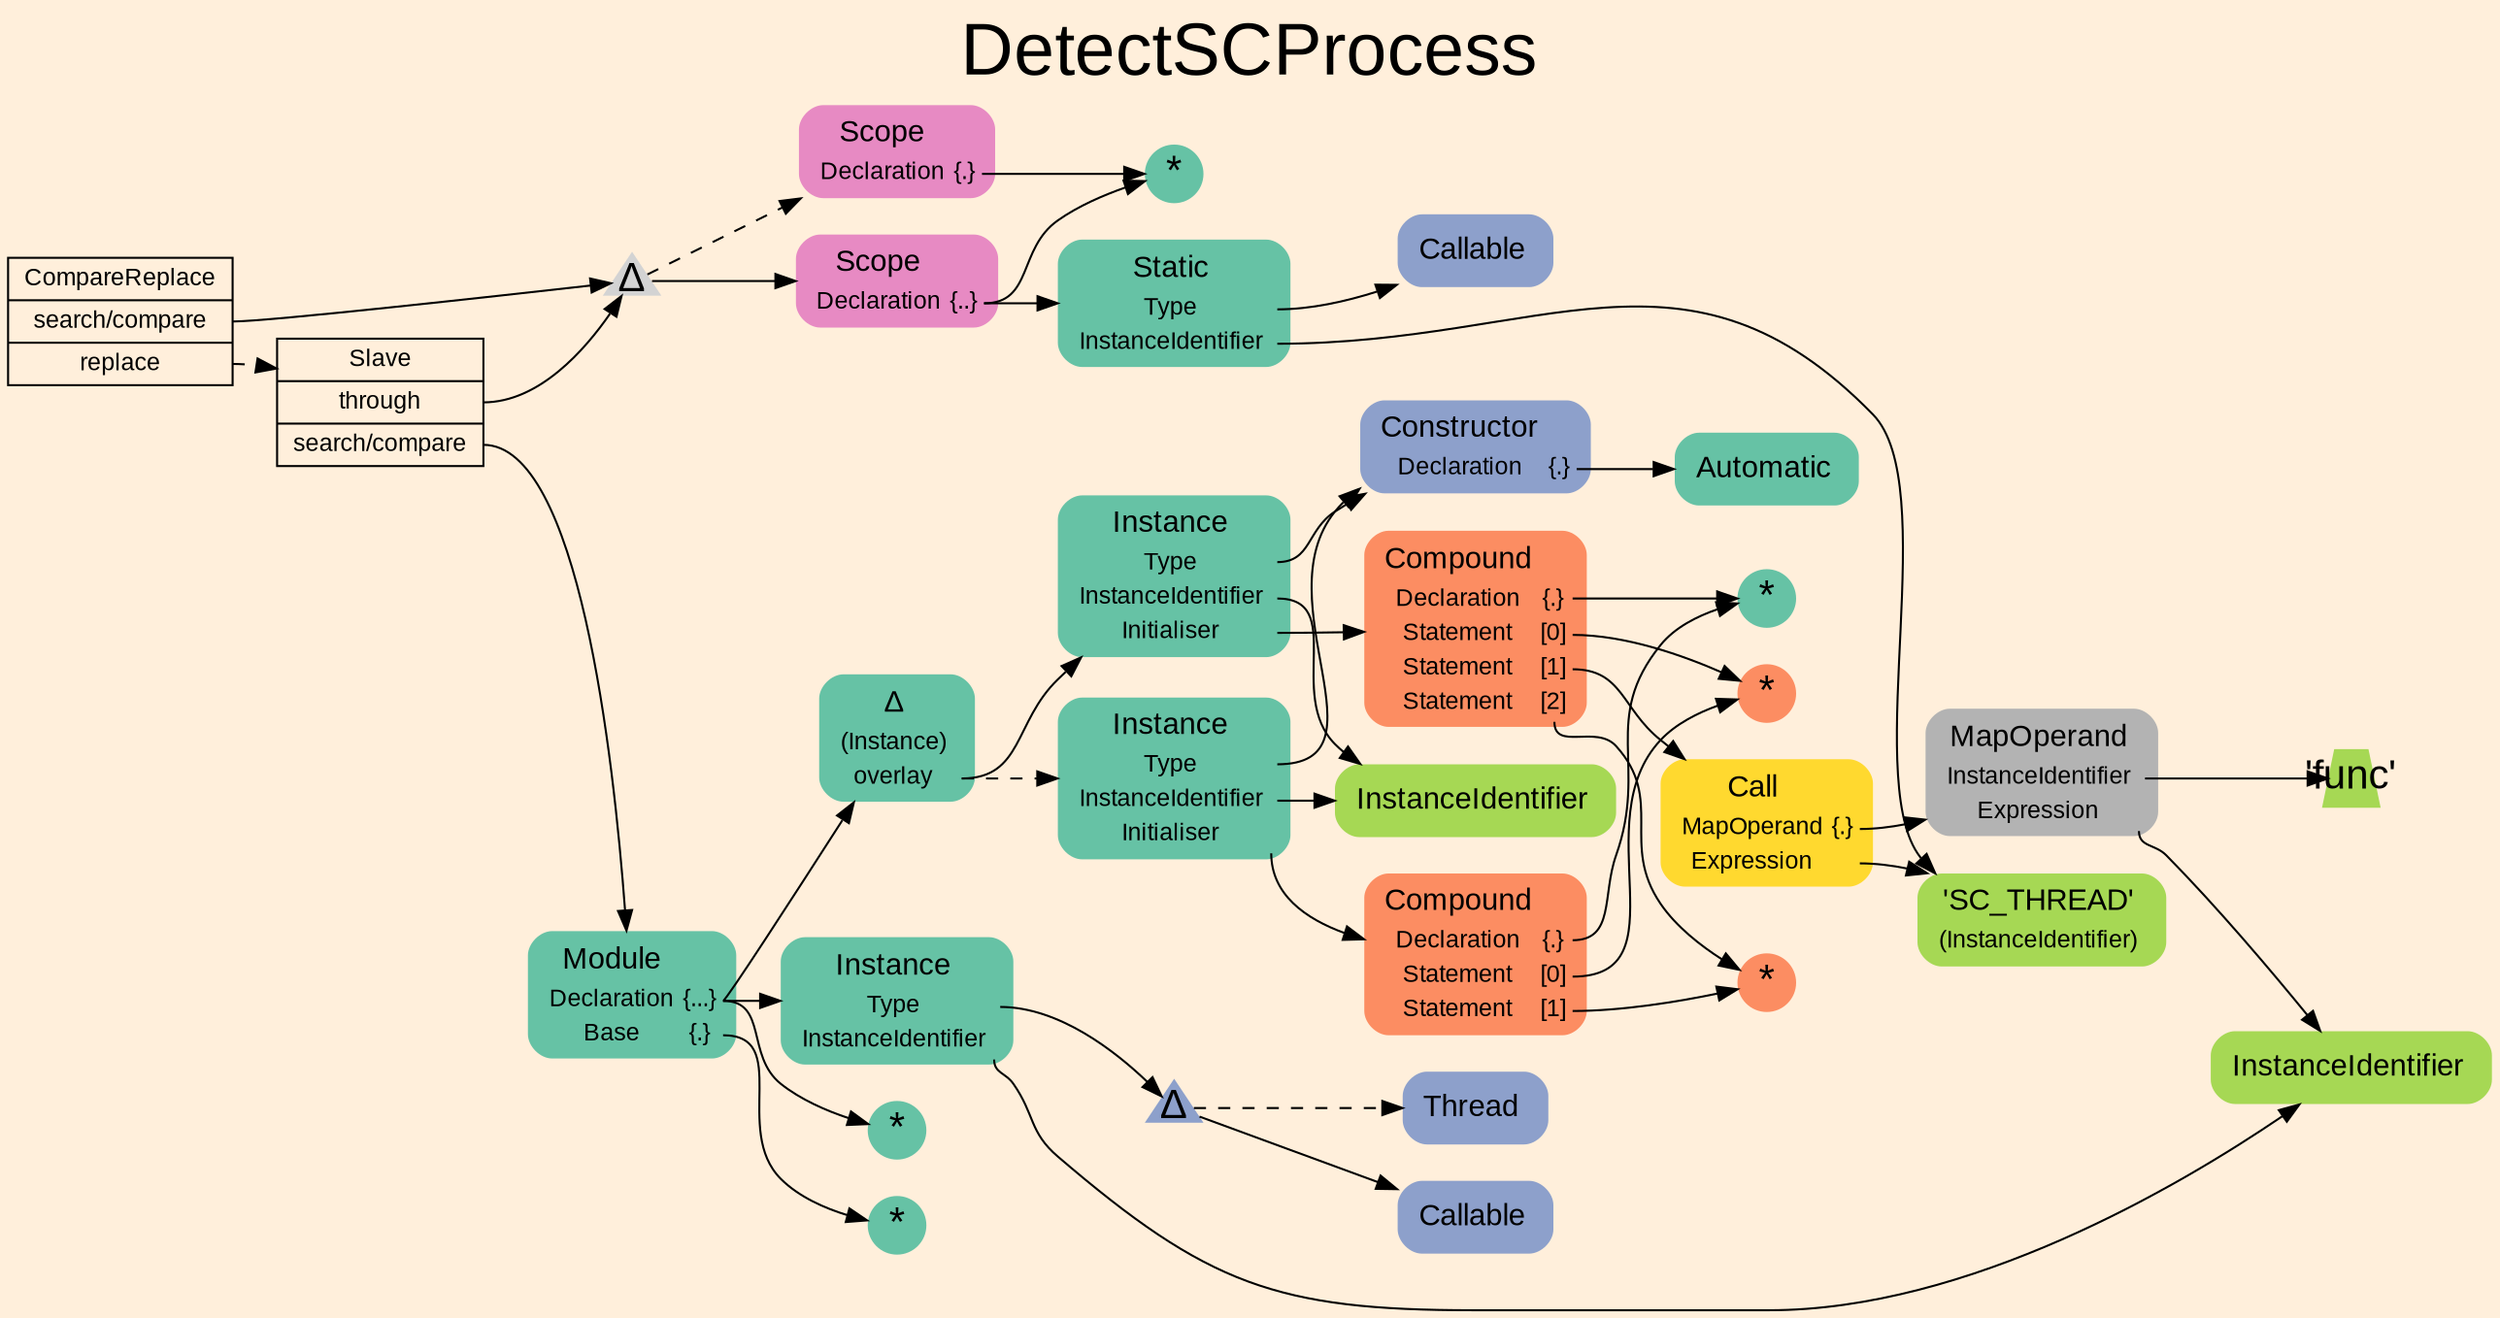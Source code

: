 digraph "DetectSCProcess" {
label = "DetectSCProcess"
labelloc = t
fontsize = "36"
graph [
    rankdir = "LR"
    ranksep = 0.3
    bgcolor = antiquewhite1
    color = black
    fontcolor = black
    fontname = "Arial"
];
node [
    fontname = "Arial"
];
edge [
    fontname = "Arial"
];

// -------------------- transformation figure --------------------
"CR#B-3-3" [
    // -------- block CR#B-3-3 ----------
    shape = "record"
    fillcolor = antiquewhite1
    label = "<fixed> CompareReplace | <port0> search/compare | <port1> replace"
    style = "filled"
    fontsize = "12"
    color = black
    fontcolor = black
];

"#B-2-79" [
    // -------- block #B-2-79 ----------
    shape = "triangle"
    label = <Δ>
    style = "filled"
    fontsize = "20"
    penwidth = 0.0
    fixedsize = true
    width = 0.4
    height = 0.4
];

"#B-2-80" [
    // -------- block #B-2-80 ----------
    shape = "plaintext"
    fillcolor = "/set28/4"
    label = <<TABLE BORDER="0" CELLBORDER="0" CELLSPACING="0">
     <TR><TD><FONT POINT-SIZE="15.0">Scope</FONT></TD><TD></TD></TR>
     <TR><TD>Declaration</TD><TD PORT="port0">{..}</TD></TR>
    </TABLE>>
    style = "rounded,filled"
    fontsize = "12"
];

"#B-2-82" [
    // -------- block #B-2-82 ----------
    shape = "circle"
    fillcolor = "/set28/1"
    label = <*>
    style = "filled"
    fontsize = "20"
    penwidth = 0.0
    fixedsize = true
    width = 0.4
    height = 0.4
];

"#B-2-85" [
    // -------- block #B-2-85 ----------
    shape = "plaintext"
    fillcolor = "/set28/1"
    label = <<TABLE BORDER="0" CELLBORDER="0" CELLSPACING="0">
     <TR><TD><FONT POINT-SIZE="15.0">Static</FONT></TD><TD></TD></TR>
     <TR><TD>Type</TD><TD PORT="port0"></TD></TR>
     <TR><TD>InstanceIdentifier</TD><TD PORT="port1"></TD></TR>
    </TABLE>>
    style = "rounded,filled"
    fontsize = "12"
];

"#B-2-105" [
    // -------- block #B-2-105 ----------
    shape = "plaintext"
    fillcolor = "/set28/3"
    label = <<TABLE BORDER="0" CELLBORDER="0" CELLSPACING="0">
     <TR><TD><FONT POINT-SIZE="15.0">Callable</FONT></TD><TD></TD></TR>
    </TABLE>>
    style = "rounded,filled"
    fontsize = "12"
];

"#B-2-102" [
    // -------- block #B-2-102 ----------
    shape = "plaintext"
    fillcolor = "/set28/5"
    label = <<TABLE BORDER="0" CELLBORDER="0" CELLSPACING="0">
     <TR><TD><FONT POINT-SIZE="15.0">'SC_THREAD'</FONT></TD><TD></TD></TR>
     <TR><TD>(InstanceIdentifier)</TD><TD PORT="port0"></TD></TR>
    </TABLE>>
    style = "rounded,filled"
    fontsize = "12"
];

"#B-2-81" [
    // -------- block #B-2-81 ----------
    shape = "plaintext"
    fillcolor = "/set28/4"
    label = <<TABLE BORDER="0" CELLBORDER="0" CELLSPACING="0">
     <TR><TD><FONT POINT-SIZE="15.0">Scope</FONT></TD><TD></TD></TR>
     <TR><TD>Declaration</TD><TD PORT="port0">{.}</TD></TR>
    </TABLE>>
    style = "rounded,filled"
    fontsize = "12"
];

"#B-2-104" [
    // -------- block #B-2-104 ----------
    shape = "record"
    fillcolor = antiquewhite1
    label = "<fixed> Slave | <port0> through | <port1> search/compare"
    style = "filled"
    fontsize = "12"
    color = black
    fontcolor = black
];

"#B-2-88" [
    // -------- block #B-2-88 ----------
    shape = "plaintext"
    fillcolor = "/set28/1"
    label = <<TABLE BORDER="0" CELLBORDER="0" CELLSPACING="0">
     <TR><TD><FONT POINT-SIZE="15.0">Module</FONT></TD><TD></TD></TR>
     <TR><TD>Declaration</TD><TD PORT="port0">{...}</TD></TR>
     <TR><TD>Base</TD><TD PORT="port1">{.}</TD></TR>
    </TABLE>>
    style = "rounded,filled"
    fontsize = "12"
];

"#B-2-91" [
    // -------- block #B-2-91 ----------
    shape = "plaintext"
    fillcolor = "/set28/1"
    label = <<TABLE BORDER="0" CELLBORDER="0" CELLSPACING="0">
     <TR><TD><FONT POINT-SIZE="15.0">Δ</FONT></TD><TD></TD></TR>
     <TR><TD>(Instance)</TD><TD PORT="port0"></TD></TR>
     <TR><TD>overlay</TD><TD PORT="port1"></TD></TR>
    </TABLE>>
    style = "rounded,filled"
    fontsize = "12"
];

"#B-2-93" [
    // -------- block #B-2-93 ----------
    shape = "plaintext"
    fillcolor = "/set28/1"
    label = <<TABLE BORDER="0" CELLBORDER="0" CELLSPACING="0">
     <TR><TD><FONT POINT-SIZE="15.0">Instance</FONT></TD><TD></TD></TR>
     <TR><TD>Type</TD><TD PORT="port0"></TD></TR>
     <TR><TD>InstanceIdentifier</TD><TD PORT="port1"></TD></TR>
     <TR><TD>Initialiser</TD><TD PORT="port2"></TD></TR>
    </TABLE>>
    style = "rounded,filled"
    fontsize = "12"
];

"#B-2-100" [
    // -------- block #B-2-100 ----------
    shape = "plaintext"
    fillcolor = "/set28/3"
    label = <<TABLE BORDER="0" CELLBORDER="0" CELLSPACING="0">
     <TR><TD><FONT POINT-SIZE="15.0">Constructor</FONT></TD><TD></TD></TR>
     <TR><TD>Declaration</TD><TD PORT="port0">{.}</TD></TR>
    </TABLE>>
    style = "rounded,filled"
    fontsize = "12"
];

"#B-2-106" [
    // -------- block #B-2-106 ----------
    shape = "plaintext"
    fillcolor = "/set28/1"
    label = <<TABLE BORDER="0" CELLBORDER="0" CELLSPACING="0">
     <TR><TD><FONT POINT-SIZE="15.0">Automatic</FONT></TD><TD></TD></TR>
    </TABLE>>
    style = "rounded,filled"
    fontsize = "12"
];

"#B-2-101" [
    // -------- block #B-2-101 ----------
    shape = "plaintext"
    fillcolor = "/set28/5"
    label = <<TABLE BORDER="0" CELLBORDER="0" CELLSPACING="0">
     <TR><TD><FONT POINT-SIZE="15.0">InstanceIdentifier</FONT></TD><TD></TD></TR>
    </TABLE>>
    style = "rounded,filled"
    fontsize = "12"
];

"#B-2-86" [
    // -------- block #B-2-86 ----------
    shape = "plaintext"
    fillcolor = "/set28/2"
    label = <<TABLE BORDER="0" CELLBORDER="0" CELLSPACING="0">
     <TR><TD><FONT POINT-SIZE="15.0">Compound</FONT></TD><TD></TD></TR>
     <TR><TD>Declaration</TD><TD PORT="port0">{.}</TD></TR>
     <TR><TD>Statement</TD><TD PORT="port1">[0]</TD></TR>
     <TR><TD>Statement</TD><TD PORT="port2">[1]</TD></TR>
     <TR><TD>Statement</TD><TD PORT="port3">[2]</TD></TR>
    </TABLE>>
    style = "rounded,filled"
    fontsize = "12"
];

"#B-2-84" [
    // -------- block #B-2-84 ----------
    shape = "circle"
    fillcolor = "/set28/1"
    label = <*>
    style = "filled"
    fontsize = "20"
    penwidth = 0.0
    fixedsize = true
    width = 0.4
    height = 0.4
];

"#B-2-96" [
    // -------- block #B-2-96 ----------
    shape = "circle"
    fillcolor = "/set28/2"
    label = <*>
    style = "filled"
    fontsize = "20"
    penwidth = 0.0
    fixedsize = true
    width = 0.4
    height = 0.4
];

"#B-2-89" [
    // -------- block #B-2-89 ----------
    shape = "plaintext"
    fillcolor = "/set28/6"
    label = <<TABLE BORDER="0" CELLBORDER="0" CELLSPACING="0">
     <TR><TD><FONT POINT-SIZE="15.0">Call</FONT></TD><TD></TD></TR>
     <TR><TD>MapOperand</TD><TD PORT="port0">{.}</TD></TR>
     <TR><TD>Expression</TD><TD PORT="port1"></TD></TR>
    </TABLE>>
    style = "rounded,filled"
    fontsize = "12"
];

"#B-2-90" [
    // -------- block #B-2-90 ----------
    shape = "plaintext"
    fillcolor = "/set28/8"
    label = <<TABLE BORDER="0" CELLBORDER="0" CELLSPACING="0">
     <TR><TD><FONT POINT-SIZE="15.0">MapOperand</FONT></TD><TD></TD></TR>
     <TR><TD>InstanceIdentifier</TD><TD PORT="port0"></TD></TR>
     <TR><TD>Expression</TD><TD PORT="port1"></TD></TR>
    </TABLE>>
    style = "rounded,filled"
    fontsize = "12"
];

"#B-2-103" [
    // -------- block #B-2-103 ----------
    shape = "trapezium"
    fillcolor = "/set28/5"
    label = <'func'>
    style = "filled"
    fontsize = "20"
    penwidth = 0.0
    fixedsize = true
    width = 0.4
    height = 0.4
];

"#B-2-98" [
    // -------- block #B-2-98 ----------
    shape = "plaintext"
    fillcolor = "/set28/5"
    label = <<TABLE BORDER="0" CELLBORDER="0" CELLSPACING="0">
     <TR><TD><FONT POINT-SIZE="15.0">InstanceIdentifier</FONT></TD><TD></TD></TR>
    </TABLE>>
    style = "rounded,filled"
    fontsize = "12"
];

"#B-2-97" [
    // -------- block #B-2-97 ----------
    shape = "circle"
    fillcolor = "/set28/2"
    label = <*>
    style = "filled"
    fontsize = "20"
    penwidth = 0.0
    fixedsize = true
    width = 0.4
    height = 0.4
];

"#B-2-94" [
    // -------- block #B-2-94 ----------
    shape = "plaintext"
    fillcolor = "/set28/1"
    label = <<TABLE BORDER="0" CELLBORDER="0" CELLSPACING="0">
     <TR><TD><FONT POINT-SIZE="15.0">Instance</FONT></TD><TD></TD></TR>
     <TR><TD>Type</TD><TD PORT="port0"></TD></TR>
     <TR><TD>InstanceIdentifier</TD><TD PORT="port1"></TD></TR>
     <TR><TD>Initialiser</TD><TD PORT="port2"></TD></TR>
    </TABLE>>
    style = "rounded,filled"
    fontsize = "12"
];

"#B-2-87" [
    // -------- block #B-2-87 ----------
    shape = "plaintext"
    fillcolor = "/set28/2"
    label = <<TABLE BORDER="0" CELLBORDER="0" CELLSPACING="0">
     <TR><TD><FONT POINT-SIZE="15.0">Compound</FONT></TD><TD></TD></TR>
     <TR><TD>Declaration</TD><TD PORT="port0">{.}</TD></TR>
     <TR><TD>Statement</TD><TD PORT="port1">[0]</TD></TR>
     <TR><TD>Statement</TD><TD PORT="port2">[1]</TD></TR>
    </TABLE>>
    style = "rounded,filled"
    fontsize = "12"
];

"#B-2-95" [
    // -------- block #B-2-95 ----------
    shape = "plaintext"
    fillcolor = "/set28/1"
    label = <<TABLE BORDER="0" CELLBORDER="0" CELLSPACING="0">
     <TR><TD><FONT POINT-SIZE="15.0">Instance</FONT></TD><TD></TD></TR>
     <TR><TD>Type</TD><TD PORT="port0"></TD></TR>
     <TR><TD>InstanceIdentifier</TD><TD PORT="port1"></TD></TR>
    </TABLE>>
    style = "rounded,filled"
    fontsize = "12"
];

"#B-2-92" [
    // -------- block #B-2-92 ----------
    shape = "triangle"
    fillcolor = "/set28/3"
    label = <Δ>
    style = "filled"
    fontsize = "20"
    penwidth = 0.0
    fixedsize = true
    width = 0.4
    height = 0.4
];

"#B-2-107" [
    // -------- block #B-2-107 ----------
    shape = "plaintext"
    fillcolor = "/set28/3"
    label = <<TABLE BORDER="0" CELLBORDER="0" CELLSPACING="0">
     <TR><TD><FONT POINT-SIZE="15.0">Callable</FONT></TD><TD></TD></TR>
    </TABLE>>
    style = "rounded,filled"
    fontsize = "12"
];

"#B-2-78" [
    // -------- block #B-2-78 ----------
    shape = "plaintext"
    fillcolor = "/set28/3"
    label = <<TABLE BORDER="0" CELLBORDER="0" CELLSPACING="0">
     <TR><TD><FONT POINT-SIZE="15.0">Thread</FONT></TD><TD></TD></TR>
    </TABLE>>
    style = "rounded,filled"
    fontsize = "12"
];

"#B-2-83" [
    // -------- block #B-2-83 ----------
    shape = "circle"
    fillcolor = "/set28/1"
    label = <*>
    style = "filled"
    fontsize = "20"
    penwidth = 0.0
    fixedsize = true
    width = 0.4
    height = 0.4
];

"#B-2-99" [
    // -------- block #B-2-99 ----------
    shape = "circle"
    fillcolor = "/set28/1"
    label = <*>
    style = "filled"
    fontsize = "20"
    penwidth = 0.0
    fixedsize = true
    width = 0.4
    height = 0.4
];

"CR#B-3-3":port0 -> "#B-2-79" [
    color = black
    fontcolor = black
];

"CR#B-3-3":port1 -> "#B-2-104" [
    style="dashed"
    color = black
    fontcolor = black
];

"#B-2-79" -> "#B-2-80" [
    color = black
    fontcolor = black
];

"#B-2-79" -> "#B-2-81" [
    style="dashed"
    color = black
    fontcolor = black
];

"#B-2-80":port0 -> "#B-2-82" [
    color = black
    fontcolor = black
];

"#B-2-80":port0 -> "#B-2-85" [
    color = black
    fontcolor = black
];

"#B-2-85":port0 -> "#B-2-105" [
    color = black
    fontcolor = black
];

"#B-2-85":port1 -> "#B-2-102" [
    color = black
    fontcolor = black
];

"#B-2-81":port0 -> "#B-2-82" [
    color = black
    fontcolor = black
];

"#B-2-104":port0 -> "#B-2-79" [
    color = black
    fontcolor = black
];

"#B-2-104":port1 -> "#B-2-88" [
    color = black
    fontcolor = black
];

"#B-2-88":port0 -> "#B-2-91" [
    color = black
    fontcolor = black
];

"#B-2-88":port0 -> "#B-2-95" [
    color = black
    fontcolor = black
];

"#B-2-88":port0 -> "#B-2-83" [
    color = black
    fontcolor = black
];

"#B-2-88":port1 -> "#B-2-99" [
    color = black
    fontcolor = black
];

"#B-2-91":port1 -> "#B-2-93" [
    color = black
    fontcolor = black
];

"#B-2-91":port1 -> "#B-2-94" [
    style="dashed"
    color = black
    fontcolor = black
];

"#B-2-93":port0 -> "#B-2-100" [
    color = black
    fontcolor = black
];

"#B-2-93":port1 -> "#B-2-101" [
    color = black
    fontcolor = black
];

"#B-2-93":port2 -> "#B-2-86" [
    color = black
    fontcolor = black
];

"#B-2-100":port0 -> "#B-2-106" [
    color = black
    fontcolor = black
];

"#B-2-86":port0 -> "#B-2-84" [
    color = black
    fontcolor = black
];

"#B-2-86":port1 -> "#B-2-96" [
    color = black
    fontcolor = black
];

"#B-2-86":port2 -> "#B-2-89" [
    color = black
    fontcolor = black
];

"#B-2-86":port3 -> "#B-2-97" [
    color = black
    fontcolor = black
];

"#B-2-89":port0 -> "#B-2-90" [
    color = black
    fontcolor = black
];

"#B-2-89":port1 -> "#B-2-102" [
    color = black
    fontcolor = black
];

"#B-2-90":port0 -> "#B-2-103" [
    color = black
    fontcolor = black
];

"#B-2-90":port1 -> "#B-2-98" [
    color = black
    fontcolor = black
];

"#B-2-94":port0 -> "#B-2-100" [
    color = black
    fontcolor = black
];

"#B-2-94":port1 -> "#B-2-101" [
    color = black
    fontcolor = black
];

"#B-2-94":port2 -> "#B-2-87" [
    color = black
    fontcolor = black
];

"#B-2-87":port0 -> "#B-2-84" [
    color = black
    fontcolor = black
];

"#B-2-87":port1 -> "#B-2-96" [
    color = black
    fontcolor = black
];

"#B-2-87":port2 -> "#B-2-97" [
    color = black
    fontcolor = black
];

"#B-2-95":port0 -> "#B-2-92" [
    color = black
    fontcolor = black
];

"#B-2-95":port1 -> "#B-2-98" [
    color = black
    fontcolor = black
];

"#B-2-92" -> "#B-2-107" [
    color = black
    fontcolor = black
];

"#B-2-92" -> "#B-2-78" [
    style="dashed"
    color = black
    fontcolor = black
];


}

